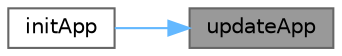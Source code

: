 digraph "updateApp"
{
 // LATEX_PDF_SIZE
  bgcolor="transparent";
  edge [fontname=Helvetica,fontsize=10,labelfontname=Helvetica,labelfontsize=10];
  node [fontname=Helvetica,fontsize=10,shape=box,height=0.2,width=0.4];
  rankdir="RL";
  Node1 [label="updateApp",height=0.2,width=0.4,color="gray40", fillcolor="grey60", style="filled", fontcolor="black",tooltip="Updates the APP data."];
  Node1 -> Node2 [dir="back",color="steelblue1",style="solid"];
  Node2 [label="initApp",height=0.2,width=0.4,color="grey40", fillcolor="white", style="filled",URL="$App_8c.html#a70256ff87716960d0b2a216d48fd94ce",tooltip="Initializes the APP with the given frequency and channel."];
}
